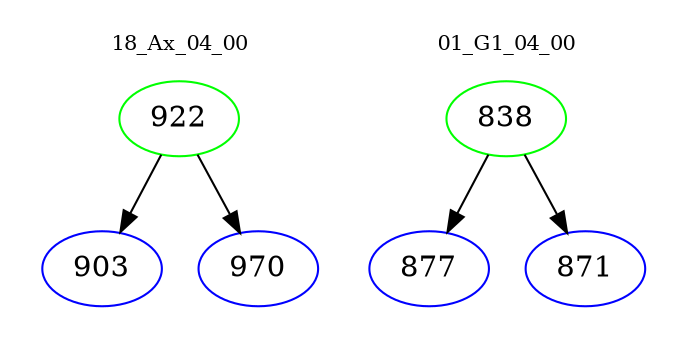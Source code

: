 digraph{
subgraph cluster_0 {
color = white
label = "18_Ax_04_00";
fontsize=10;
T0_922 [label="922", color="green"]
T0_922 -> T0_903 [color="black"]
T0_903 [label="903", color="blue"]
T0_922 -> T0_970 [color="black"]
T0_970 [label="970", color="blue"]
}
subgraph cluster_1 {
color = white
label = "01_G1_04_00";
fontsize=10;
T1_838 [label="838", color="green"]
T1_838 -> T1_877 [color="black"]
T1_877 [label="877", color="blue"]
T1_838 -> T1_871 [color="black"]
T1_871 [label="871", color="blue"]
}
}
